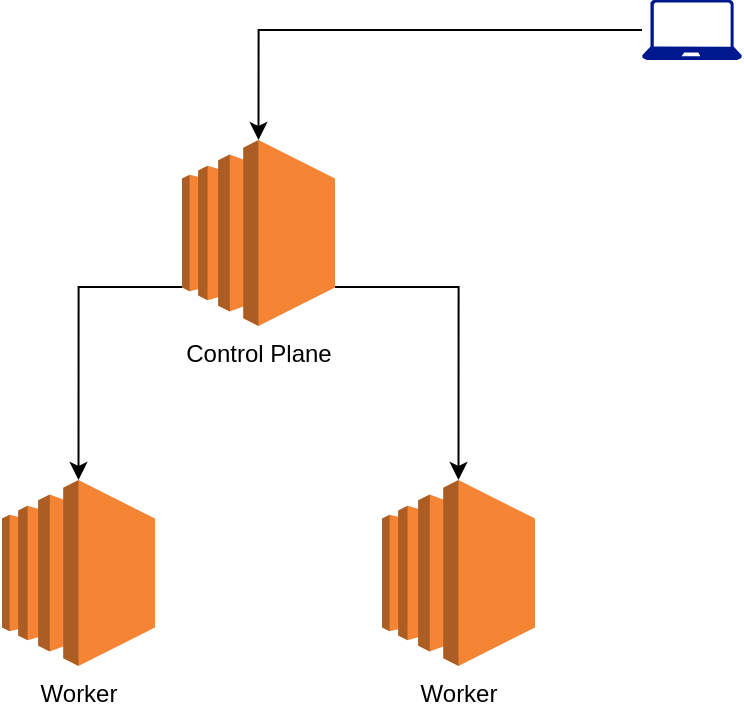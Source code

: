 <mxfile version="17.4.4" type="device"><diagram id="kDLhemrd0oAC-SosMkGG" name="Page-1"><mxGraphModel dx="1226" dy="1160" grid="1" gridSize="10" guides="1" tooltips="1" connect="1" arrows="1" fold="1" page="1" pageScale="1" pageWidth="850" pageHeight="1100" math="0" shadow="0"><root><mxCell id="0"/><mxCell id="1" parent="0"/><mxCell id="ezlFJDsTYgcfgezwbiJU-7" style="edgeStyle=orthogonalEdgeStyle;rounded=0;orthogonalLoop=1;jettySize=auto;html=1;exitX=0;exitY=0.79;exitDx=0;exitDy=0;exitPerimeter=0;entryX=0.5;entryY=0;entryDx=0;entryDy=0;entryPerimeter=0;" edge="1" parent="1" source="ezlFJDsTYgcfgezwbiJU-1" target="ezlFJDsTYgcfgezwbiJU-2"><mxGeometry relative="1" as="geometry"/></mxCell><mxCell id="ezlFJDsTYgcfgezwbiJU-8" style="edgeStyle=orthogonalEdgeStyle;rounded=0;orthogonalLoop=1;jettySize=auto;html=1;exitX=1;exitY=0.79;exitDx=0;exitDy=0;exitPerimeter=0;entryX=0.5;entryY=0;entryDx=0;entryDy=0;entryPerimeter=0;" edge="1" parent="1" source="ezlFJDsTYgcfgezwbiJU-1" target="ezlFJDsTYgcfgezwbiJU-3"><mxGeometry relative="1" as="geometry"/></mxCell><mxCell id="ezlFJDsTYgcfgezwbiJU-1" value="Control Plane" style="outlineConnect=0;dashed=0;verticalLabelPosition=bottom;verticalAlign=top;align=center;html=1;shape=mxgraph.aws3.ec2;fillColor=#F58534;gradientColor=none;" vertex="1" parent="1"><mxGeometry x="160" y="160" width="76.5" height="93" as="geometry"/></mxCell><mxCell id="ezlFJDsTYgcfgezwbiJU-2" value="Worker" style="outlineConnect=0;dashed=0;verticalLabelPosition=bottom;verticalAlign=top;align=center;html=1;shape=mxgraph.aws3.ec2;fillColor=#F58534;gradientColor=none;" vertex="1" parent="1"><mxGeometry x="70" y="330" width="76.5" height="93" as="geometry"/></mxCell><mxCell id="ezlFJDsTYgcfgezwbiJU-3" value="Worker" style="outlineConnect=0;dashed=0;verticalLabelPosition=bottom;verticalAlign=top;align=center;html=1;shape=mxgraph.aws3.ec2;fillColor=#F58534;gradientColor=none;" vertex="1" parent="1"><mxGeometry x="260" y="330" width="76.5" height="93" as="geometry"/></mxCell><mxCell id="ezlFJDsTYgcfgezwbiJU-6" style="edgeStyle=orthogonalEdgeStyle;rounded=0;orthogonalLoop=1;jettySize=auto;html=1;entryX=0.5;entryY=0;entryDx=0;entryDy=0;entryPerimeter=0;" edge="1" parent="1" source="ezlFJDsTYgcfgezwbiJU-5" target="ezlFJDsTYgcfgezwbiJU-1"><mxGeometry relative="1" as="geometry"/></mxCell><mxCell id="ezlFJDsTYgcfgezwbiJU-5" value="" style="sketch=0;aspect=fixed;pointerEvents=1;shadow=0;dashed=0;html=1;strokeColor=none;labelPosition=center;verticalLabelPosition=bottom;verticalAlign=top;align=center;fillColor=#00188D;shape=mxgraph.azure.laptop" vertex="1" parent="1"><mxGeometry x="390" y="90" width="50" height="30" as="geometry"/></mxCell></root></mxGraphModel></diagram></mxfile>